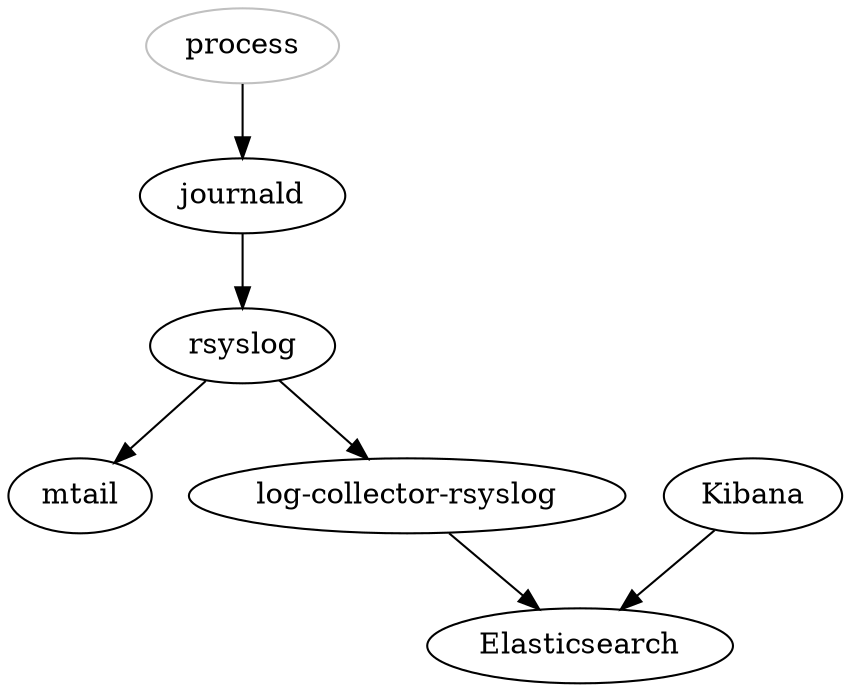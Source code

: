 digraph log_flow {
  {
    rank=min
    process [color=gray]
  }

  process -> journald
  journald -> rsyslog
  rsyslog -> mtail
  rsyslog -> "log-collector-rsyslog"
  "log-collector-rsyslog" -> "Elasticsearch"
  "Kibana" -> "Elasticsearch"
}
